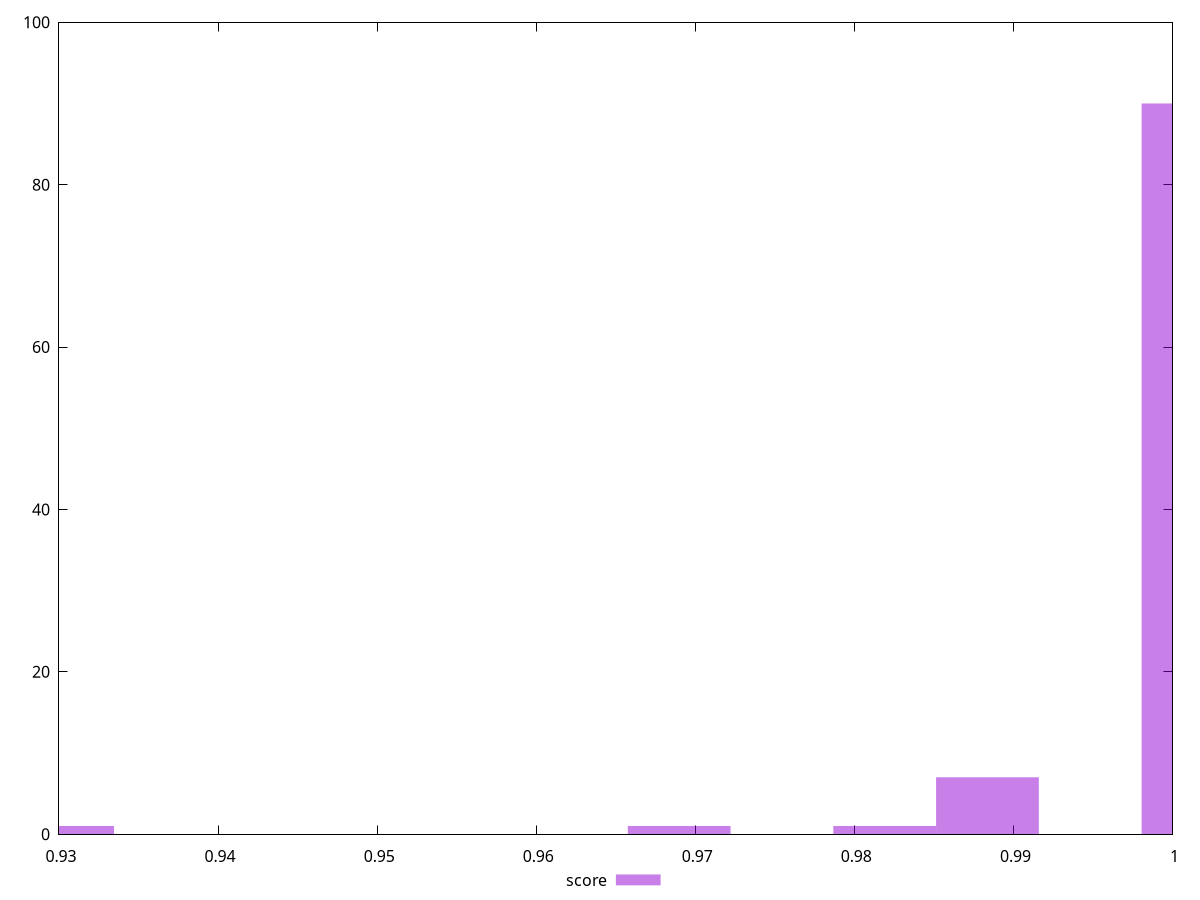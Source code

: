 reset

$score <<EOF
1.0012876329980918 90
0.98836779257231 7
0.9819078723594191 1
0.9302285106562918 1
0.9689880319336373 1
EOF

set key outside below
set boxwidth 0.006459920212890915
set xrange [0.93:1]
set yrange [0:100]
set trange [0:100]
set style fill transparent solid 0.5 noborder
set terminal svg size 640, 490 enhanced background rgb 'white'
set output "report_00025_2021-02-22T21:38:55.199Z/max-potential-fid/samples/pages+cached+noadtech+nomedia+nocss/score/histogram.svg"

plot $score title "score" with boxes

reset
